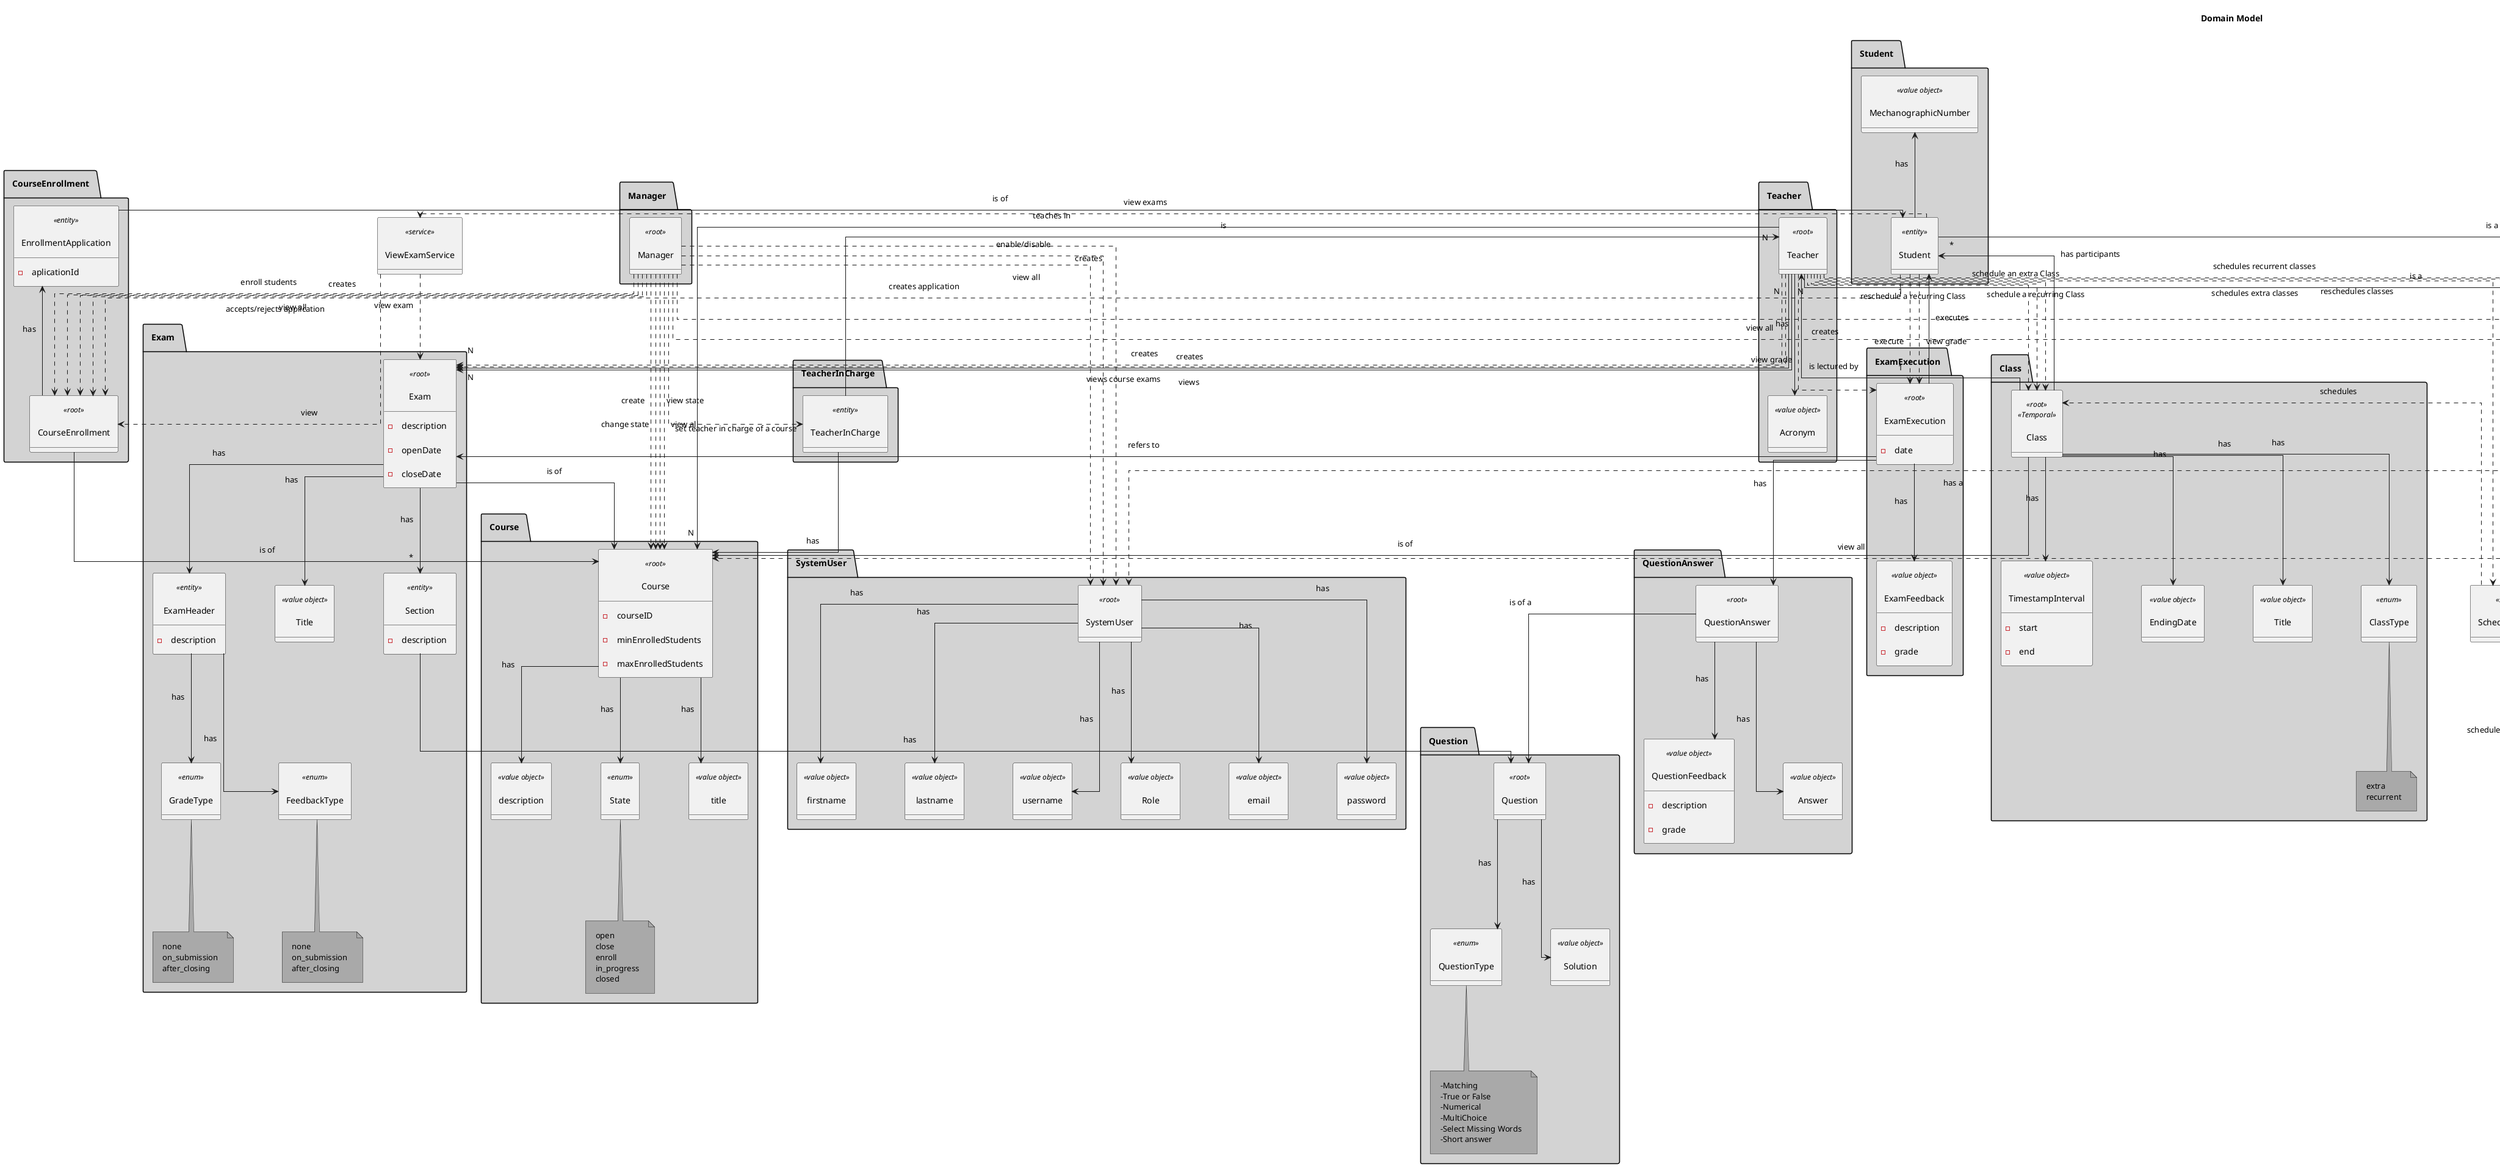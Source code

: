 @startuml
title "Domain Model"
left to right direction
top to bottom direction
skinparam padding 10
skinparam nodesep 80
skinparam ranksep 100
skinparam groupInheritance 1
skinparam linetype ortho
skinparam separation 1000
skinparam NoteBackgroundColor #A9A9A9
skinparam package {
    BackgroundColor #D3D3D3
    FontStyle bold
}

hide circle
hide methods


package SystemUser{
  class SystemUser <<root>>{
  }

  class email << value object>>{}
  class password << value object>>{}
  class firstname << value object>>{}
  class lastname << value object>>{}
  class username << value object>>{}

  class Role <<value object>>{}

}

package eCourseUser{
  class eCourseUser <<root>>{
  }

  class ShortName <<value object>>{}
  class FullName <<value object>>{}
  class BirthDate <<value object>>{}
  class Email <<value object>>{}
  class TaxPayerNumber <<value object>>{}
}

package Teacher{
  class Teacher <<root>> {
  }

  class Acronym <<value object>>{}
}

package Meeting{
  entity Meeting <<entity root>>{
  }

  class TimestampInterval <<value object>>{
    -start
    -end
  }
}

package MeetingInvite{
    entity Invite <<root>>{}
    enum Status <<enum>>{}
    note bottom of Status {
        accept
        reject
        pending
    }
}

package Student{
  class Student <<entity>>{
  }

  class MechanographicNumber <<value object>>{}
}

package Exam{
  class Exam <<root>>{
    - description
    - openDate
    - closeDate
  }

  class ExamHeader <<entity>> {
    - description
  }

  class GradeType <<enum>> {}

  note bottom of GradeType {
    none
    on_submission
    after_closing
  }

  class FeedbackType <<enum>> {}

  note bottom of FeedbackType {
    none
    on_submission
    after_closing
  }

  class Title <<value object>>{}

  class Section <<entity>> {
      -description
    }
}

package Question{
  class Question <<root>> {}
  class QuestionType <<enum>> {}

  note bottom of QuestionType {
    -Matching
    -True or False
    -Numerical
    -MultiChoice
    -Select Missing Words
    -Short answer
  }

  class Solution <<value object>> {}
}


package Board{
  class Board <<root>> {
    - maxColumns
    - maxRows
  }

  class Title <<value object>> {}

  class Column <<entity>>{
    - title
    - id
  }

  class Row <<entity>>{
    - title
    - id
  }

  class State <<enum>> {}

  note bottom of State {
    active
    archived
  }
}

package BoardUpdate {
  class Update <<root>> {
    - timestamp
  }

  ' class UpdateType <<enum>> {}

  class BoardUpdate <<entity>> {}

  class CellUpdate <<entity>> {}

  class BoardUpdateType <<enum>> {}

  class CellUpdateType <<enum>> {}

  class BoardChange <<value object>> {}

}

package PostIt {
  class PostIt <<root>>{}

  class ContentType <<enum>>{}

  note bottom of ContentType {
    text
    image
  }

  class Content <<value object>>{
    -timestamp
  }
}

package BoardShare {
  class BoardShare <<root>>{}

  class UserPermission <<enum>>{}

    note bottom of UserPermission {
        read
        write
    }

}

package CourseEnrollment{
  class CourseEnrollment <<root>> {}

  class EnrollmentApplication <<entity>> {
    -aplicationId
  }

}

package Course{
  class Course <<root>> {
    - courseID
    - minEnrolledStudents
    - maxEnrolledStudents
  }

  enum State <<enum>> {}

  note bottom of State {
    open
    close
    enroll
    in_progress
    closed
  }

  class title << value object>>{}
  class description << value object>>{}
}

package TeacherInCharge{
  class TeacherInCharge <<entity>>{
  }
}

package Class{
  class Title <<value object>>{}
  class ClassType <<enum>>{}
  note bottom of ClassType {
      extra
      recurrent
  }

  class Class <<root>> <<Temporal>>{
  }

    class TimestampInterval <<value object>>{
      -start
      -end
    }

    class EndingDate <<value object>>
}

package ExamExecution{
  class ExamExecution <<root>> {
    -date
  }

  class ExamFeedback <<value object>>{
    -description
    -grade
  }

}

package QuestionAnswer{
    class QuestionFeedback <<value object>>{
        -description
        -grade
      }

    class QuestionAnswer <<root>> {
    }

    class Answer <<value object>> {}
}

package Manager {
  class Manager <<root>> {}
}

class ScheduleService <<service>> {}

class ViewExamService <<service>> {}
'class ViewGradesService <<service>> {}
'class ShareBoardService <<service>> {}

SystemUser.SystemUser --> email: has
SystemUser.SystemUser --> firstname: has
SystemUser.SystemUser --> lastname: has
SystemUser.SystemUser --> username: has
SystemUser.SystemUser --> password: has
SystemUser.SystemUser --> Role: has

Exam.Exam --> ExamHeader: has
Exam.Exam --> Exam.Title: has
Exam.Exam --> "*" Exam.Section: has
Exam.Exam --> Course.Course : is of
Exam.ExamHeader --> FeedbackType : has
Exam.ExamHeader --> GradeType : has

Course.Course --> description: has
Course.Course --> title: has
Course.Course --> Course.State: has

MechanographicNumber <--Student.Student: has

TeacherInCharge.TeacherInCharge --> Course.Course: has
TeacherInCharge.TeacherInCharge --> Teacher.Teacher: is
Teacher.Teacher --> Acronym : has

Course.Course <-- CourseEnrollment.CourseEnrollment : is of
CourseEnrollment.EnrollmentApplication --> Student.Student : is of
CourseEnrollment.EnrollmentApplication <-- CourseEnrollment.CourseEnrollment : has

ViewExamService ..> CourseEnrollment.CourseEnrollment : view
ViewExamService ..> Exam.Exam : view exam

'ShareBoardService ..> Board.Board : view

ExamExecution.ExamExecution --> Exam.Exam : refers to
QuestionAnswer.QuestionAnswer --> QuestionAnswer.QuestionFeedback : has
ExamExecution.ExamExecution --> ExamExecution.ExamFeedback : has
ExamExecution.ExamExecution --> QuestionAnswer.QuestionAnswer : has
QuestionAnswer.QuestionAnswer --> Question.Question : is of a
QuestionAnswer.QuestionAnswer --> QuestionAnswer.Answer : has

Manager.Manager ..> SystemUser.SystemUser : creates
Manager.Manager ..> eCourseUser.eCourseUser : creates
Manager.Manager ..> SystemUser.SystemUser : enable/disable
Manager.Manager ..> SystemUser.SystemUser : view all
Manager.Manager ..> eCourseUser.eCourseUser : view all
Manager.Manager ..> Course.Course : create
Manager.Manager ..> Course.Course : change state
Manager.Manager ..> Course.Course : view state
Manager.Manager ..> Course.Course : view all
Manager.Manager ..> CourseEnrollment.CourseEnrollment : enroll students
Manager.Manager ..> CourseEnrollment.CourseEnrollment : view all
Manager.Manager ..> CourseEnrollment.CourseEnrollment : creates
Manager.Manager ..> CourseEnrollment.CourseEnrollment : accepts/rejects application
Manager.Manager ..> TeacherInCharge.TeacherInCharge : set teacher in charge of a course

Student.Student ..> CourseEnrollment.CourseEnrollment : creates application
Student.Student "*" <-- Class.Class : has participants
Student.Student ..> ViewExamService : view exams
Student.Student "1"..>"1" ExamExecution.ExamExecution: execute
'Student.Student ..> ViewGradesService
Student.Student ..> ExamExecution.ExamExecution: view grade

Teacher.Teacher "N"-->"N" Course.Course : teaches in
Teacher.Teacher ..> ScheduleService : schedules recurrent classes
Teacher.Teacher ..> ScheduleService : reschedules classes
Teacher.Teacher ..> ScheduleService : schedules extra classes

Teacher.Teacher ..> Exam.Exam : creates
Teacher.Teacher ..> Exam.Exam: views course exams
Teacher.Teacher ..> Class.Class  : schedule a recurring Class
Teacher.Teacher ..> Class.Class : reschedule a recurring Class
Teacher.Teacher ..> Class.Class  : schedule an extra Class
Teacher.Teacher "N"-->"N" Exam.Exam : creates
'Teacher.Teacher ..> ViewExamService
Teacher.Teacher ..> ExamExecution.ExamExecution: view grade
Teacher.Teacher "N"-->"N" Exam.Exam: views


Class.Class --> Class.ClassType : has
Class.Class --> Class.Title : has
Class.Class --> Class.TimestampInterval : has
Class.Class --> Course.Course : is of
Class.Class --> Teacher.Teacher : is lectured by
Class.Class --> Class.EndingDate : has

Exam.Section --> Question.Question: has
Question.Question --> QuestionType : has
Question.Question --> Solution : has

Teacher.Teacher --|> eCourseUser.eCourseUser : is a
Student.Student --|> eCourseUser.eCourseUser : is a

eCourseUser.eCourseUser --> ShortName : has
eCourseUser.eCourseUser --> FullName : has
eCourseUser.eCourseUser --> BirthDate : has
eCourseUser.eCourseUser --> Email : has
eCourseUser.eCourseUser --> TaxPayerNumber : has
eCourseUser.eCourseUser ..> ScheduleService : schedules meeting
eCourseUser.eCourseUser ..> MeetingInvite.Invite : accept/decline
eCourseUser.eCourseUser ..> MeetingInvite.Invite : receives
eCourseUser.eCourseUser ..> Board.Board: archive
eCourseUser.eCourseUser ..> Course.Course : view all
eCourseUser.eCourseUser ..> ScheduleService : schedules meeting
eCourseUser.eCourseUser ..> BoardShare.BoardShare : create
eCourseUser.eCourseUser ..> PostIt.PostIt : create
eCourseUser.eCourseUser ..> PostIt.PostIt : update
eCourseUser.eCourseUser ..> SystemUser.SystemUser : has a

ScheduleService ..> Meeting.Meeting : schedules
ScheduleService ..> Class.Class : schedules

MeetingInvite.Invite --> Meeting.Meeting : is of
MeetingInvite.Invite --> MeetingInvite.Status : has
MeetingInvite.Invite --> eCourseUser.eCourseUser : is of

Meeting.Meeting --> eCourseUser.eCourseUser : owned by
Meeting.Meeting --> Meeting.TimestampInterval : has

Board.Board --> Board.Title : has
Board.Board --> "*" PostIt.PostIt : has
Board.Board --> "*" Board.Column : has
Board.Board --> "*" Board.Row : has
Board.Board --> eCourseUser.eCourseUser : owned by
Board.Board --> Board.State : has
Board.Board ..> BoardShare.BoardShare : notifies user
Board.Board ..> eCourseUser.eCourseUser : created by
Board.Board ..> eCourseUser.eCourseUser : viewed by

PostIt.PostIt --> PostIt.Content : has
PostIt.Content --> PostIt.ContentType : has
PostIt.Content "N"-->"1" eCourseUser.eCourseUser : created by


Board.Board --> "*" BoardUpdate.Update : has
BoardUpdate.Update <|-- BoardUpdate.CellUpdate : is a
BoardUpdate.Update <|-- BoardUpdate.BoardUpdate : is a
BoardUpdate.Update --> eCourseUser.eCourseUser : is made by


'BoardUpdate.Update -> BoardUpdate.UpdateType : has

BoardUpdate.CellUpdate --> BoardUpdate.CellUpdateType : has
BoardUpdate.BoardUpdate --> BoardUpdate.BoardUpdateType : has
BoardUpdate.BoardUpdate --> BoardUpdate.BoardChange : has
BoardUpdate.CellUpdate --> PostIt.PostIt : is relative to
BoardUpdate.CellUpdate --> PostIt.Content : has

BoardShare.BoardShare "N"-->"1" Board.Board : shares
BoardShare.BoardShare --> eCourseUser.eCourseUser : has
BoardShare.BoardShare --> BoardShare.UserPermission : has

Student.Student <-- ExamExecution.ExamExecution : executes
@enduml